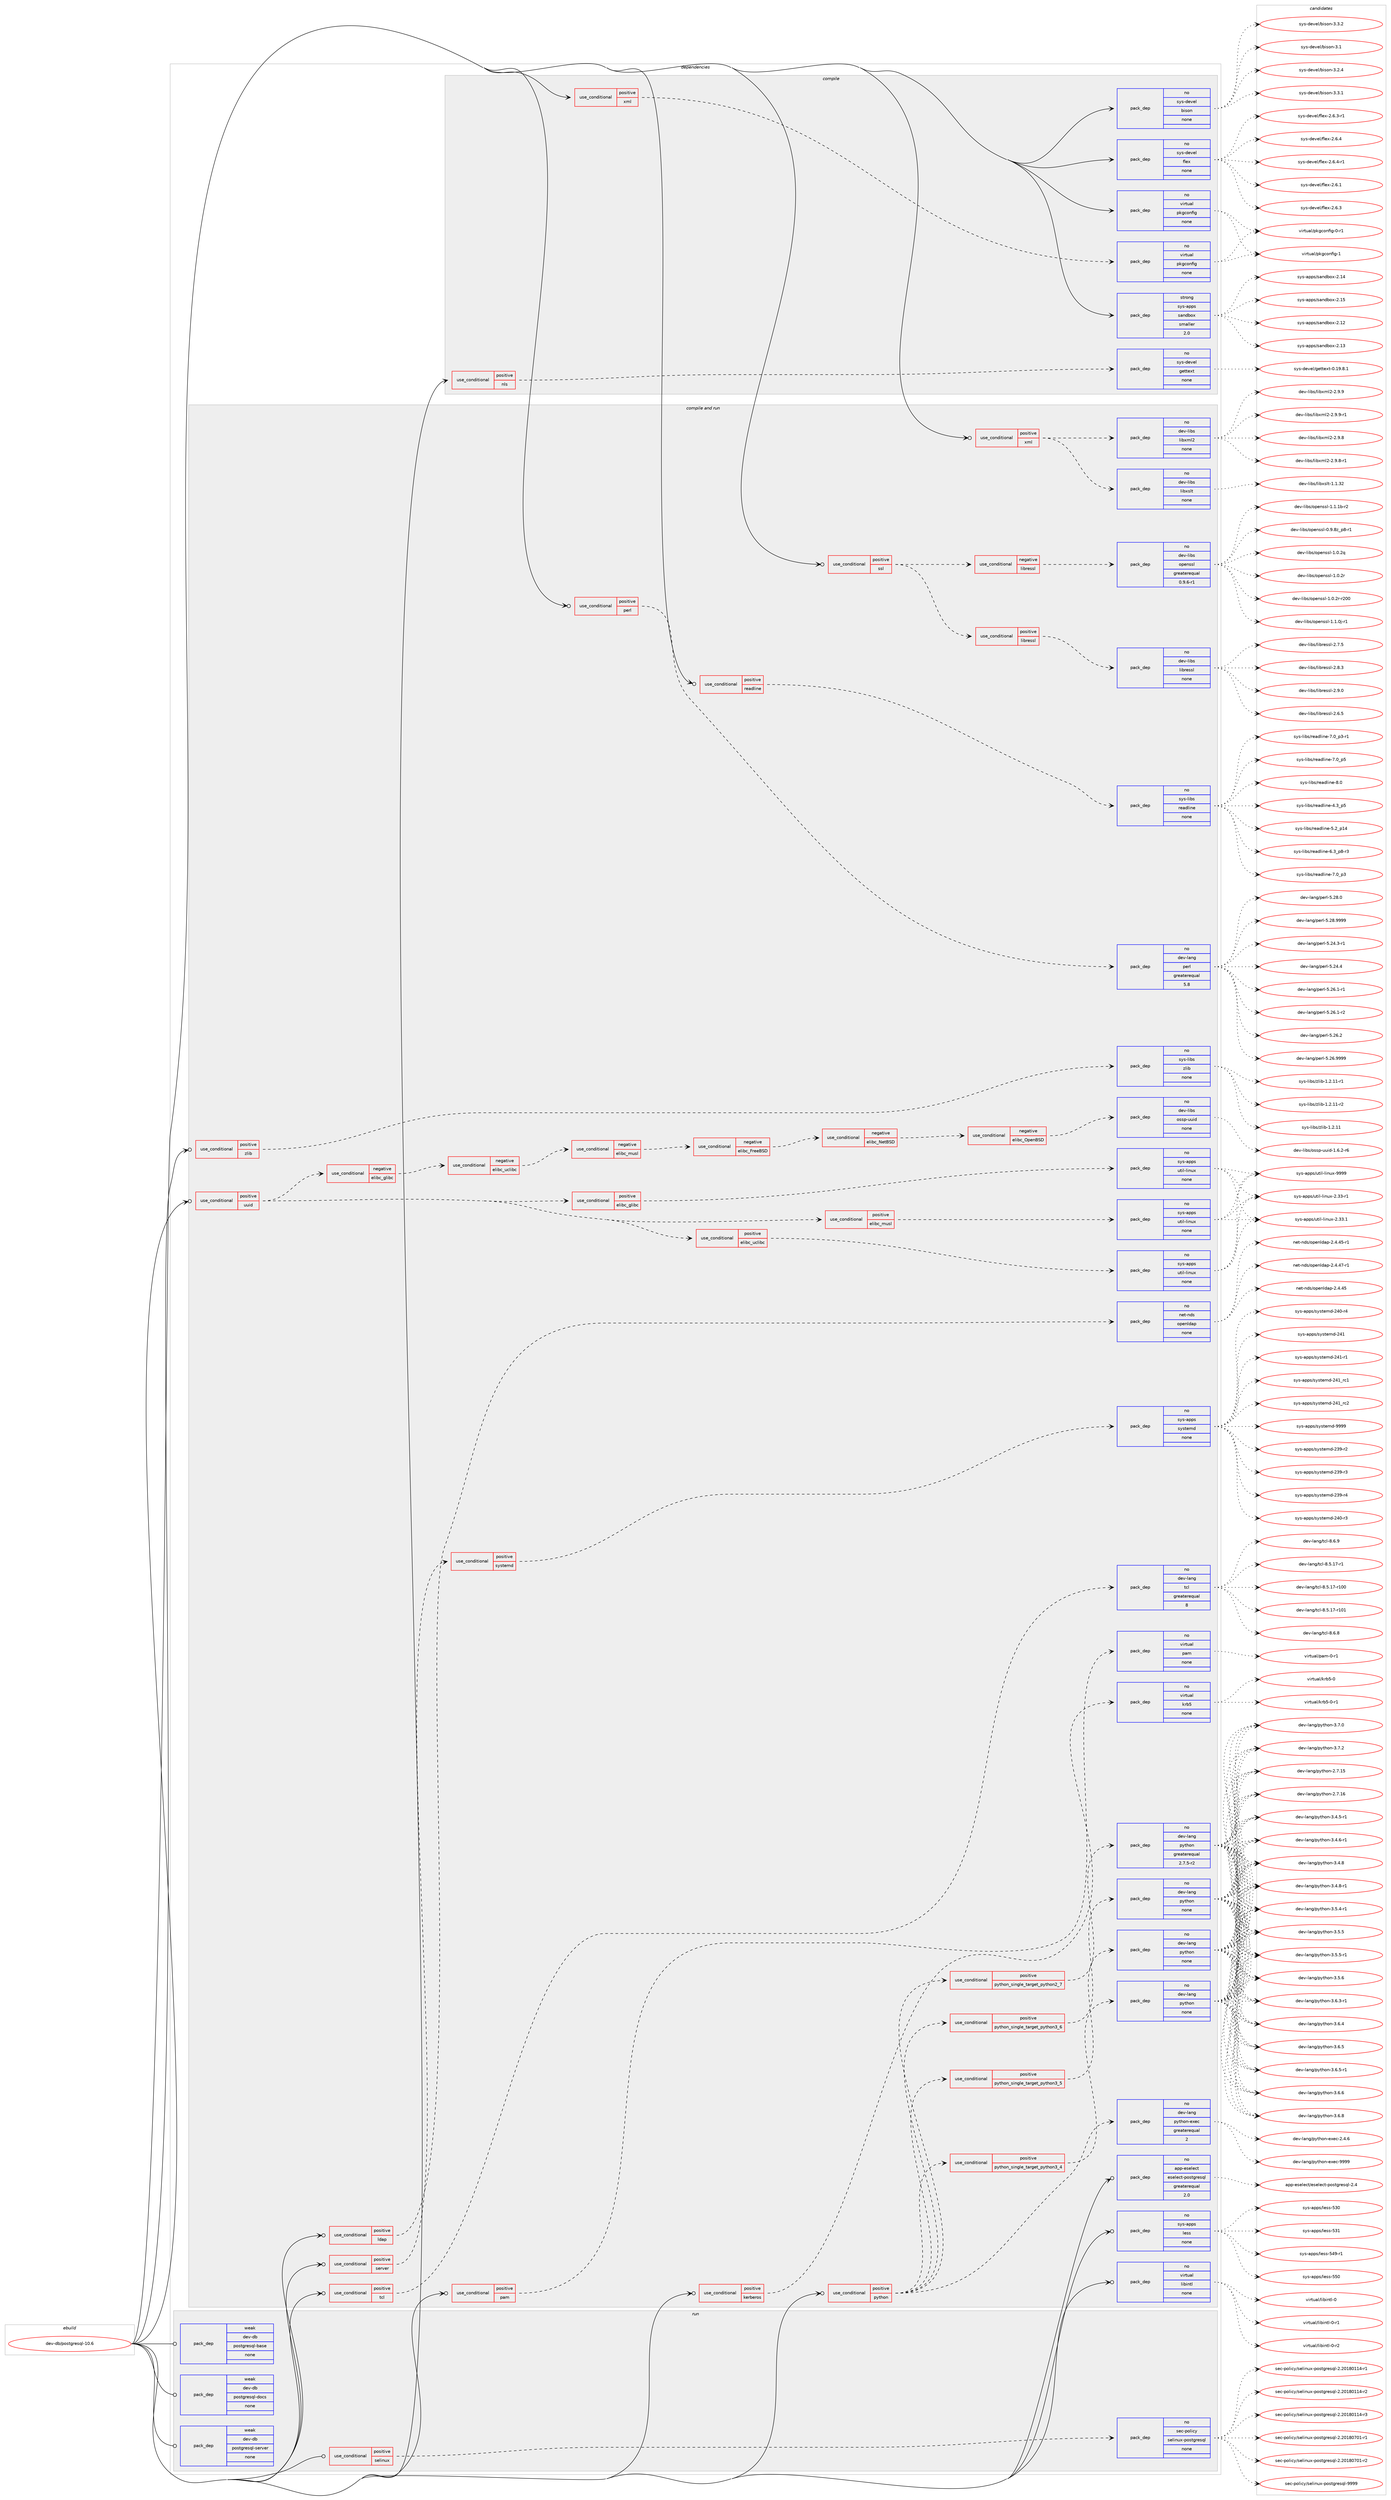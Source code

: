 digraph prolog {

# *************
# Graph options
# *************

newrank=true;
concentrate=true;
compound=true;
graph [rankdir=LR,fontname=Helvetica,fontsize=10,ranksep=1.5];#, ranksep=2.5, nodesep=0.2];
edge  [arrowhead=vee];
node  [fontname=Helvetica,fontsize=10];

# **********
# The ebuild
# **********

subgraph cluster_leftcol {
color=gray;
rank=same;
label=<<i>ebuild</i>>;
id [label="dev-db/postgresql-10.6", color=red, width=4, href="../dev-db/postgresql-10.6.svg"];
}

# ****************
# The dependencies
# ****************

subgraph cluster_midcol {
color=gray;
label=<<i>dependencies</i>>;
subgraph cluster_compile {
fillcolor="#eeeeee";
style=filled;
label=<<i>compile</i>>;
subgraph cond357650 {
dependency1321841 [label=<<TABLE BORDER="0" CELLBORDER="1" CELLSPACING="0" CELLPADDING="4"><TR><TD ROWSPAN="3" CELLPADDING="10">use_conditional</TD></TR><TR><TD>positive</TD></TR><TR><TD>nls</TD></TR></TABLE>>, shape=none, color=red];
subgraph pack943222 {
dependency1321842 [label=<<TABLE BORDER="0" CELLBORDER="1" CELLSPACING="0" CELLPADDING="4" WIDTH="220"><TR><TD ROWSPAN="6" CELLPADDING="30">pack_dep</TD></TR><TR><TD WIDTH="110">no</TD></TR><TR><TD>sys-devel</TD></TR><TR><TD>gettext</TD></TR><TR><TD>none</TD></TR><TR><TD></TD></TR></TABLE>>, shape=none, color=blue];
}
dependency1321841:e -> dependency1321842:w [weight=20,style="dashed",arrowhead="vee"];
}
id:e -> dependency1321841:w [weight=20,style="solid",arrowhead="vee"];
subgraph cond357651 {
dependency1321843 [label=<<TABLE BORDER="0" CELLBORDER="1" CELLSPACING="0" CELLPADDING="4"><TR><TD ROWSPAN="3" CELLPADDING="10">use_conditional</TD></TR><TR><TD>positive</TD></TR><TR><TD>xml</TD></TR></TABLE>>, shape=none, color=red];
subgraph pack943223 {
dependency1321844 [label=<<TABLE BORDER="0" CELLBORDER="1" CELLSPACING="0" CELLPADDING="4" WIDTH="220"><TR><TD ROWSPAN="6" CELLPADDING="30">pack_dep</TD></TR><TR><TD WIDTH="110">no</TD></TR><TR><TD>virtual</TD></TR><TR><TD>pkgconfig</TD></TR><TR><TD>none</TD></TR><TR><TD></TD></TR></TABLE>>, shape=none, color=blue];
}
dependency1321843:e -> dependency1321844:w [weight=20,style="dashed",arrowhead="vee"];
}
id:e -> dependency1321843:w [weight=20,style="solid",arrowhead="vee"];
subgraph pack943224 {
dependency1321845 [label=<<TABLE BORDER="0" CELLBORDER="1" CELLSPACING="0" CELLPADDING="4" WIDTH="220"><TR><TD ROWSPAN="6" CELLPADDING="30">pack_dep</TD></TR><TR><TD WIDTH="110">no</TD></TR><TR><TD>sys-devel</TD></TR><TR><TD>bison</TD></TR><TR><TD>none</TD></TR><TR><TD></TD></TR></TABLE>>, shape=none, color=blue];
}
id:e -> dependency1321845:w [weight=20,style="solid",arrowhead="vee"];
subgraph pack943225 {
dependency1321846 [label=<<TABLE BORDER="0" CELLBORDER="1" CELLSPACING="0" CELLPADDING="4" WIDTH="220"><TR><TD ROWSPAN="6" CELLPADDING="30">pack_dep</TD></TR><TR><TD WIDTH="110">no</TD></TR><TR><TD>sys-devel</TD></TR><TR><TD>flex</TD></TR><TR><TD>none</TD></TR><TR><TD></TD></TR></TABLE>>, shape=none, color=blue];
}
id:e -> dependency1321846:w [weight=20,style="solid",arrowhead="vee"];
subgraph pack943226 {
dependency1321847 [label=<<TABLE BORDER="0" CELLBORDER="1" CELLSPACING="0" CELLPADDING="4" WIDTH="220"><TR><TD ROWSPAN="6" CELLPADDING="30">pack_dep</TD></TR><TR><TD WIDTH="110">no</TD></TR><TR><TD>virtual</TD></TR><TR><TD>pkgconfig</TD></TR><TR><TD>none</TD></TR><TR><TD></TD></TR></TABLE>>, shape=none, color=blue];
}
id:e -> dependency1321847:w [weight=20,style="solid",arrowhead="vee"];
subgraph pack943227 {
dependency1321848 [label=<<TABLE BORDER="0" CELLBORDER="1" CELLSPACING="0" CELLPADDING="4" WIDTH="220"><TR><TD ROWSPAN="6" CELLPADDING="30">pack_dep</TD></TR><TR><TD WIDTH="110">strong</TD></TR><TR><TD>sys-apps</TD></TR><TR><TD>sandbox</TD></TR><TR><TD>smaller</TD></TR><TR><TD>2.0</TD></TR></TABLE>>, shape=none, color=blue];
}
id:e -> dependency1321848:w [weight=20,style="solid",arrowhead="vee"];
}
subgraph cluster_compileandrun {
fillcolor="#eeeeee";
style=filled;
label=<<i>compile and run</i>>;
subgraph cond357652 {
dependency1321849 [label=<<TABLE BORDER="0" CELLBORDER="1" CELLSPACING="0" CELLPADDING="4"><TR><TD ROWSPAN="3" CELLPADDING="10">use_conditional</TD></TR><TR><TD>positive</TD></TR><TR><TD>kerberos</TD></TR></TABLE>>, shape=none, color=red];
subgraph pack943228 {
dependency1321850 [label=<<TABLE BORDER="0" CELLBORDER="1" CELLSPACING="0" CELLPADDING="4" WIDTH="220"><TR><TD ROWSPAN="6" CELLPADDING="30">pack_dep</TD></TR><TR><TD WIDTH="110">no</TD></TR><TR><TD>virtual</TD></TR><TR><TD>krb5</TD></TR><TR><TD>none</TD></TR><TR><TD></TD></TR></TABLE>>, shape=none, color=blue];
}
dependency1321849:e -> dependency1321850:w [weight=20,style="dashed",arrowhead="vee"];
}
id:e -> dependency1321849:w [weight=20,style="solid",arrowhead="odotvee"];
subgraph cond357653 {
dependency1321851 [label=<<TABLE BORDER="0" CELLBORDER="1" CELLSPACING="0" CELLPADDING="4"><TR><TD ROWSPAN="3" CELLPADDING="10">use_conditional</TD></TR><TR><TD>positive</TD></TR><TR><TD>ldap</TD></TR></TABLE>>, shape=none, color=red];
subgraph pack943229 {
dependency1321852 [label=<<TABLE BORDER="0" CELLBORDER="1" CELLSPACING="0" CELLPADDING="4" WIDTH="220"><TR><TD ROWSPAN="6" CELLPADDING="30">pack_dep</TD></TR><TR><TD WIDTH="110">no</TD></TR><TR><TD>net-nds</TD></TR><TR><TD>openldap</TD></TR><TR><TD>none</TD></TR><TR><TD></TD></TR></TABLE>>, shape=none, color=blue];
}
dependency1321851:e -> dependency1321852:w [weight=20,style="dashed",arrowhead="vee"];
}
id:e -> dependency1321851:w [weight=20,style="solid",arrowhead="odotvee"];
subgraph cond357654 {
dependency1321853 [label=<<TABLE BORDER="0" CELLBORDER="1" CELLSPACING="0" CELLPADDING="4"><TR><TD ROWSPAN="3" CELLPADDING="10">use_conditional</TD></TR><TR><TD>positive</TD></TR><TR><TD>pam</TD></TR></TABLE>>, shape=none, color=red];
subgraph pack943230 {
dependency1321854 [label=<<TABLE BORDER="0" CELLBORDER="1" CELLSPACING="0" CELLPADDING="4" WIDTH="220"><TR><TD ROWSPAN="6" CELLPADDING="30">pack_dep</TD></TR><TR><TD WIDTH="110">no</TD></TR><TR><TD>virtual</TD></TR><TR><TD>pam</TD></TR><TR><TD>none</TD></TR><TR><TD></TD></TR></TABLE>>, shape=none, color=blue];
}
dependency1321853:e -> dependency1321854:w [weight=20,style="dashed",arrowhead="vee"];
}
id:e -> dependency1321853:w [weight=20,style="solid",arrowhead="odotvee"];
subgraph cond357655 {
dependency1321855 [label=<<TABLE BORDER="0" CELLBORDER="1" CELLSPACING="0" CELLPADDING="4"><TR><TD ROWSPAN="3" CELLPADDING="10">use_conditional</TD></TR><TR><TD>positive</TD></TR><TR><TD>perl</TD></TR></TABLE>>, shape=none, color=red];
subgraph pack943231 {
dependency1321856 [label=<<TABLE BORDER="0" CELLBORDER="1" CELLSPACING="0" CELLPADDING="4" WIDTH="220"><TR><TD ROWSPAN="6" CELLPADDING="30">pack_dep</TD></TR><TR><TD WIDTH="110">no</TD></TR><TR><TD>dev-lang</TD></TR><TR><TD>perl</TD></TR><TR><TD>greaterequal</TD></TR><TR><TD>5.8</TD></TR></TABLE>>, shape=none, color=blue];
}
dependency1321855:e -> dependency1321856:w [weight=20,style="dashed",arrowhead="vee"];
}
id:e -> dependency1321855:w [weight=20,style="solid",arrowhead="odotvee"];
subgraph cond357656 {
dependency1321857 [label=<<TABLE BORDER="0" CELLBORDER="1" CELLSPACING="0" CELLPADDING="4"><TR><TD ROWSPAN="3" CELLPADDING="10">use_conditional</TD></TR><TR><TD>positive</TD></TR><TR><TD>python</TD></TR></TABLE>>, shape=none, color=red];
subgraph cond357657 {
dependency1321858 [label=<<TABLE BORDER="0" CELLBORDER="1" CELLSPACING="0" CELLPADDING="4"><TR><TD ROWSPAN="3" CELLPADDING="10">use_conditional</TD></TR><TR><TD>positive</TD></TR><TR><TD>python_single_target_python2_7</TD></TR></TABLE>>, shape=none, color=red];
subgraph pack943232 {
dependency1321859 [label=<<TABLE BORDER="0" CELLBORDER="1" CELLSPACING="0" CELLPADDING="4" WIDTH="220"><TR><TD ROWSPAN="6" CELLPADDING="30">pack_dep</TD></TR><TR><TD WIDTH="110">no</TD></TR><TR><TD>dev-lang</TD></TR><TR><TD>python</TD></TR><TR><TD>greaterequal</TD></TR><TR><TD>2.7.5-r2</TD></TR></TABLE>>, shape=none, color=blue];
}
dependency1321858:e -> dependency1321859:w [weight=20,style="dashed",arrowhead="vee"];
}
dependency1321857:e -> dependency1321858:w [weight=20,style="dashed",arrowhead="vee"];
subgraph cond357658 {
dependency1321860 [label=<<TABLE BORDER="0" CELLBORDER="1" CELLSPACING="0" CELLPADDING="4"><TR><TD ROWSPAN="3" CELLPADDING="10">use_conditional</TD></TR><TR><TD>positive</TD></TR><TR><TD>python_single_target_python3_4</TD></TR></TABLE>>, shape=none, color=red];
subgraph pack943233 {
dependency1321861 [label=<<TABLE BORDER="0" CELLBORDER="1" CELLSPACING="0" CELLPADDING="4" WIDTH="220"><TR><TD ROWSPAN="6" CELLPADDING="30">pack_dep</TD></TR><TR><TD WIDTH="110">no</TD></TR><TR><TD>dev-lang</TD></TR><TR><TD>python</TD></TR><TR><TD>none</TD></TR><TR><TD></TD></TR></TABLE>>, shape=none, color=blue];
}
dependency1321860:e -> dependency1321861:w [weight=20,style="dashed",arrowhead="vee"];
}
dependency1321857:e -> dependency1321860:w [weight=20,style="dashed",arrowhead="vee"];
subgraph cond357659 {
dependency1321862 [label=<<TABLE BORDER="0" CELLBORDER="1" CELLSPACING="0" CELLPADDING="4"><TR><TD ROWSPAN="3" CELLPADDING="10">use_conditional</TD></TR><TR><TD>positive</TD></TR><TR><TD>python_single_target_python3_5</TD></TR></TABLE>>, shape=none, color=red];
subgraph pack943234 {
dependency1321863 [label=<<TABLE BORDER="0" CELLBORDER="1" CELLSPACING="0" CELLPADDING="4" WIDTH="220"><TR><TD ROWSPAN="6" CELLPADDING="30">pack_dep</TD></TR><TR><TD WIDTH="110">no</TD></TR><TR><TD>dev-lang</TD></TR><TR><TD>python</TD></TR><TR><TD>none</TD></TR><TR><TD></TD></TR></TABLE>>, shape=none, color=blue];
}
dependency1321862:e -> dependency1321863:w [weight=20,style="dashed",arrowhead="vee"];
}
dependency1321857:e -> dependency1321862:w [weight=20,style="dashed",arrowhead="vee"];
subgraph cond357660 {
dependency1321864 [label=<<TABLE BORDER="0" CELLBORDER="1" CELLSPACING="0" CELLPADDING="4"><TR><TD ROWSPAN="3" CELLPADDING="10">use_conditional</TD></TR><TR><TD>positive</TD></TR><TR><TD>python_single_target_python3_6</TD></TR></TABLE>>, shape=none, color=red];
subgraph pack943235 {
dependency1321865 [label=<<TABLE BORDER="0" CELLBORDER="1" CELLSPACING="0" CELLPADDING="4" WIDTH="220"><TR><TD ROWSPAN="6" CELLPADDING="30">pack_dep</TD></TR><TR><TD WIDTH="110">no</TD></TR><TR><TD>dev-lang</TD></TR><TR><TD>python</TD></TR><TR><TD>none</TD></TR><TR><TD></TD></TR></TABLE>>, shape=none, color=blue];
}
dependency1321864:e -> dependency1321865:w [weight=20,style="dashed",arrowhead="vee"];
}
dependency1321857:e -> dependency1321864:w [weight=20,style="dashed",arrowhead="vee"];
subgraph pack943236 {
dependency1321866 [label=<<TABLE BORDER="0" CELLBORDER="1" CELLSPACING="0" CELLPADDING="4" WIDTH="220"><TR><TD ROWSPAN="6" CELLPADDING="30">pack_dep</TD></TR><TR><TD WIDTH="110">no</TD></TR><TR><TD>dev-lang</TD></TR><TR><TD>python-exec</TD></TR><TR><TD>greaterequal</TD></TR><TR><TD>2</TD></TR></TABLE>>, shape=none, color=blue];
}
dependency1321857:e -> dependency1321866:w [weight=20,style="dashed",arrowhead="vee"];
}
id:e -> dependency1321857:w [weight=20,style="solid",arrowhead="odotvee"];
subgraph cond357661 {
dependency1321867 [label=<<TABLE BORDER="0" CELLBORDER="1" CELLSPACING="0" CELLPADDING="4"><TR><TD ROWSPAN="3" CELLPADDING="10">use_conditional</TD></TR><TR><TD>positive</TD></TR><TR><TD>readline</TD></TR></TABLE>>, shape=none, color=red];
subgraph pack943237 {
dependency1321868 [label=<<TABLE BORDER="0" CELLBORDER="1" CELLSPACING="0" CELLPADDING="4" WIDTH="220"><TR><TD ROWSPAN="6" CELLPADDING="30">pack_dep</TD></TR><TR><TD WIDTH="110">no</TD></TR><TR><TD>sys-libs</TD></TR><TR><TD>readline</TD></TR><TR><TD>none</TD></TR><TR><TD></TD></TR></TABLE>>, shape=none, color=blue];
}
dependency1321867:e -> dependency1321868:w [weight=20,style="dashed",arrowhead="vee"];
}
id:e -> dependency1321867:w [weight=20,style="solid",arrowhead="odotvee"];
subgraph cond357662 {
dependency1321869 [label=<<TABLE BORDER="0" CELLBORDER="1" CELLSPACING="0" CELLPADDING="4"><TR><TD ROWSPAN="3" CELLPADDING="10">use_conditional</TD></TR><TR><TD>positive</TD></TR><TR><TD>server</TD></TR></TABLE>>, shape=none, color=red];
subgraph cond357663 {
dependency1321870 [label=<<TABLE BORDER="0" CELLBORDER="1" CELLSPACING="0" CELLPADDING="4"><TR><TD ROWSPAN="3" CELLPADDING="10">use_conditional</TD></TR><TR><TD>positive</TD></TR><TR><TD>systemd</TD></TR></TABLE>>, shape=none, color=red];
subgraph pack943238 {
dependency1321871 [label=<<TABLE BORDER="0" CELLBORDER="1" CELLSPACING="0" CELLPADDING="4" WIDTH="220"><TR><TD ROWSPAN="6" CELLPADDING="30">pack_dep</TD></TR><TR><TD WIDTH="110">no</TD></TR><TR><TD>sys-apps</TD></TR><TR><TD>systemd</TD></TR><TR><TD>none</TD></TR><TR><TD></TD></TR></TABLE>>, shape=none, color=blue];
}
dependency1321870:e -> dependency1321871:w [weight=20,style="dashed",arrowhead="vee"];
}
dependency1321869:e -> dependency1321870:w [weight=20,style="dashed",arrowhead="vee"];
}
id:e -> dependency1321869:w [weight=20,style="solid",arrowhead="odotvee"];
subgraph cond357664 {
dependency1321872 [label=<<TABLE BORDER="0" CELLBORDER="1" CELLSPACING="0" CELLPADDING="4"><TR><TD ROWSPAN="3" CELLPADDING="10">use_conditional</TD></TR><TR><TD>positive</TD></TR><TR><TD>ssl</TD></TR></TABLE>>, shape=none, color=red];
subgraph cond357665 {
dependency1321873 [label=<<TABLE BORDER="0" CELLBORDER="1" CELLSPACING="0" CELLPADDING="4"><TR><TD ROWSPAN="3" CELLPADDING="10">use_conditional</TD></TR><TR><TD>negative</TD></TR><TR><TD>libressl</TD></TR></TABLE>>, shape=none, color=red];
subgraph pack943239 {
dependency1321874 [label=<<TABLE BORDER="0" CELLBORDER="1" CELLSPACING="0" CELLPADDING="4" WIDTH="220"><TR><TD ROWSPAN="6" CELLPADDING="30">pack_dep</TD></TR><TR><TD WIDTH="110">no</TD></TR><TR><TD>dev-libs</TD></TR><TR><TD>openssl</TD></TR><TR><TD>greaterequal</TD></TR><TR><TD>0.9.6-r1</TD></TR></TABLE>>, shape=none, color=blue];
}
dependency1321873:e -> dependency1321874:w [weight=20,style="dashed",arrowhead="vee"];
}
dependency1321872:e -> dependency1321873:w [weight=20,style="dashed",arrowhead="vee"];
subgraph cond357666 {
dependency1321875 [label=<<TABLE BORDER="0" CELLBORDER="1" CELLSPACING="0" CELLPADDING="4"><TR><TD ROWSPAN="3" CELLPADDING="10">use_conditional</TD></TR><TR><TD>positive</TD></TR><TR><TD>libressl</TD></TR></TABLE>>, shape=none, color=red];
subgraph pack943240 {
dependency1321876 [label=<<TABLE BORDER="0" CELLBORDER="1" CELLSPACING="0" CELLPADDING="4" WIDTH="220"><TR><TD ROWSPAN="6" CELLPADDING="30">pack_dep</TD></TR><TR><TD WIDTH="110">no</TD></TR><TR><TD>dev-libs</TD></TR><TR><TD>libressl</TD></TR><TR><TD>none</TD></TR><TR><TD></TD></TR></TABLE>>, shape=none, color=blue];
}
dependency1321875:e -> dependency1321876:w [weight=20,style="dashed",arrowhead="vee"];
}
dependency1321872:e -> dependency1321875:w [weight=20,style="dashed",arrowhead="vee"];
}
id:e -> dependency1321872:w [weight=20,style="solid",arrowhead="odotvee"];
subgraph cond357667 {
dependency1321877 [label=<<TABLE BORDER="0" CELLBORDER="1" CELLSPACING="0" CELLPADDING="4"><TR><TD ROWSPAN="3" CELLPADDING="10">use_conditional</TD></TR><TR><TD>positive</TD></TR><TR><TD>tcl</TD></TR></TABLE>>, shape=none, color=red];
subgraph pack943241 {
dependency1321878 [label=<<TABLE BORDER="0" CELLBORDER="1" CELLSPACING="0" CELLPADDING="4" WIDTH="220"><TR><TD ROWSPAN="6" CELLPADDING="30">pack_dep</TD></TR><TR><TD WIDTH="110">no</TD></TR><TR><TD>dev-lang</TD></TR><TR><TD>tcl</TD></TR><TR><TD>greaterequal</TD></TR><TR><TD>8</TD></TR></TABLE>>, shape=none, color=blue];
}
dependency1321877:e -> dependency1321878:w [weight=20,style="dashed",arrowhead="vee"];
}
id:e -> dependency1321877:w [weight=20,style="solid",arrowhead="odotvee"];
subgraph cond357668 {
dependency1321879 [label=<<TABLE BORDER="0" CELLBORDER="1" CELLSPACING="0" CELLPADDING="4"><TR><TD ROWSPAN="3" CELLPADDING="10">use_conditional</TD></TR><TR><TD>positive</TD></TR><TR><TD>uuid</TD></TR></TABLE>>, shape=none, color=red];
subgraph cond357669 {
dependency1321880 [label=<<TABLE BORDER="0" CELLBORDER="1" CELLSPACING="0" CELLPADDING="4"><TR><TD ROWSPAN="3" CELLPADDING="10">use_conditional</TD></TR><TR><TD>positive</TD></TR><TR><TD>elibc_glibc</TD></TR></TABLE>>, shape=none, color=red];
subgraph pack943242 {
dependency1321881 [label=<<TABLE BORDER="0" CELLBORDER="1" CELLSPACING="0" CELLPADDING="4" WIDTH="220"><TR><TD ROWSPAN="6" CELLPADDING="30">pack_dep</TD></TR><TR><TD WIDTH="110">no</TD></TR><TR><TD>sys-apps</TD></TR><TR><TD>util-linux</TD></TR><TR><TD>none</TD></TR><TR><TD></TD></TR></TABLE>>, shape=none, color=blue];
}
dependency1321880:e -> dependency1321881:w [weight=20,style="dashed",arrowhead="vee"];
}
dependency1321879:e -> dependency1321880:w [weight=20,style="dashed",arrowhead="vee"];
subgraph cond357670 {
dependency1321882 [label=<<TABLE BORDER="0" CELLBORDER="1" CELLSPACING="0" CELLPADDING="4"><TR><TD ROWSPAN="3" CELLPADDING="10">use_conditional</TD></TR><TR><TD>positive</TD></TR><TR><TD>elibc_uclibc</TD></TR></TABLE>>, shape=none, color=red];
subgraph pack943243 {
dependency1321883 [label=<<TABLE BORDER="0" CELLBORDER="1" CELLSPACING="0" CELLPADDING="4" WIDTH="220"><TR><TD ROWSPAN="6" CELLPADDING="30">pack_dep</TD></TR><TR><TD WIDTH="110">no</TD></TR><TR><TD>sys-apps</TD></TR><TR><TD>util-linux</TD></TR><TR><TD>none</TD></TR><TR><TD></TD></TR></TABLE>>, shape=none, color=blue];
}
dependency1321882:e -> dependency1321883:w [weight=20,style="dashed",arrowhead="vee"];
}
dependency1321879:e -> dependency1321882:w [weight=20,style="dashed",arrowhead="vee"];
subgraph cond357671 {
dependency1321884 [label=<<TABLE BORDER="0" CELLBORDER="1" CELLSPACING="0" CELLPADDING="4"><TR><TD ROWSPAN="3" CELLPADDING="10">use_conditional</TD></TR><TR><TD>positive</TD></TR><TR><TD>elibc_musl</TD></TR></TABLE>>, shape=none, color=red];
subgraph pack943244 {
dependency1321885 [label=<<TABLE BORDER="0" CELLBORDER="1" CELLSPACING="0" CELLPADDING="4" WIDTH="220"><TR><TD ROWSPAN="6" CELLPADDING="30">pack_dep</TD></TR><TR><TD WIDTH="110">no</TD></TR><TR><TD>sys-apps</TD></TR><TR><TD>util-linux</TD></TR><TR><TD>none</TD></TR><TR><TD></TD></TR></TABLE>>, shape=none, color=blue];
}
dependency1321884:e -> dependency1321885:w [weight=20,style="dashed",arrowhead="vee"];
}
dependency1321879:e -> dependency1321884:w [weight=20,style="dashed",arrowhead="vee"];
subgraph cond357672 {
dependency1321886 [label=<<TABLE BORDER="0" CELLBORDER="1" CELLSPACING="0" CELLPADDING="4"><TR><TD ROWSPAN="3" CELLPADDING="10">use_conditional</TD></TR><TR><TD>negative</TD></TR><TR><TD>elibc_glibc</TD></TR></TABLE>>, shape=none, color=red];
subgraph cond357673 {
dependency1321887 [label=<<TABLE BORDER="0" CELLBORDER="1" CELLSPACING="0" CELLPADDING="4"><TR><TD ROWSPAN="3" CELLPADDING="10">use_conditional</TD></TR><TR><TD>negative</TD></TR><TR><TD>elibc_uclibc</TD></TR></TABLE>>, shape=none, color=red];
subgraph cond357674 {
dependency1321888 [label=<<TABLE BORDER="0" CELLBORDER="1" CELLSPACING="0" CELLPADDING="4"><TR><TD ROWSPAN="3" CELLPADDING="10">use_conditional</TD></TR><TR><TD>negative</TD></TR><TR><TD>elibc_musl</TD></TR></TABLE>>, shape=none, color=red];
subgraph cond357675 {
dependency1321889 [label=<<TABLE BORDER="0" CELLBORDER="1" CELLSPACING="0" CELLPADDING="4"><TR><TD ROWSPAN="3" CELLPADDING="10">use_conditional</TD></TR><TR><TD>negative</TD></TR><TR><TD>elibc_FreeBSD</TD></TR></TABLE>>, shape=none, color=red];
subgraph cond357676 {
dependency1321890 [label=<<TABLE BORDER="0" CELLBORDER="1" CELLSPACING="0" CELLPADDING="4"><TR><TD ROWSPAN="3" CELLPADDING="10">use_conditional</TD></TR><TR><TD>negative</TD></TR><TR><TD>elibc_NetBSD</TD></TR></TABLE>>, shape=none, color=red];
subgraph cond357677 {
dependency1321891 [label=<<TABLE BORDER="0" CELLBORDER="1" CELLSPACING="0" CELLPADDING="4"><TR><TD ROWSPAN="3" CELLPADDING="10">use_conditional</TD></TR><TR><TD>negative</TD></TR><TR><TD>elibc_OpenBSD</TD></TR></TABLE>>, shape=none, color=red];
subgraph pack943245 {
dependency1321892 [label=<<TABLE BORDER="0" CELLBORDER="1" CELLSPACING="0" CELLPADDING="4" WIDTH="220"><TR><TD ROWSPAN="6" CELLPADDING="30">pack_dep</TD></TR><TR><TD WIDTH="110">no</TD></TR><TR><TD>dev-libs</TD></TR><TR><TD>ossp-uuid</TD></TR><TR><TD>none</TD></TR><TR><TD></TD></TR></TABLE>>, shape=none, color=blue];
}
dependency1321891:e -> dependency1321892:w [weight=20,style="dashed",arrowhead="vee"];
}
dependency1321890:e -> dependency1321891:w [weight=20,style="dashed",arrowhead="vee"];
}
dependency1321889:e -> dependency1321890:w [weight=20,style="dashed",arrowhead="vee"];
}
dependency1321888:e -> dependency1321889:w [weight=20,style="dashed",arrowhead="vee"];
}
dependency1321887:e -> dependency1321888:w [weight=20,style="dashed",arrowhead="vee"];
}
dependency1321886:e -> dependency1321887:w [weight=20,style="dashed",arrowhead="vee"];
}
dependency1321879:e -> dependency1321886:w [weight=20,style="dashed",arrowhead="vee"];
}
id:e -> dependency1321879:w [weight=20,style="solid",arrowhead="odotvee"];
subgraph cond357678 {
dependency1321893 [label=<<TABLE BORDER="0" CELLBORDER="1" CELLSPACING="0" CELLPADDING="4"><TR><TD ROWSPAN="3" CELLPADDING="10">use_conditional</TD></TR><TR><TD>positive</TD></TR><TR><TD>xml</TD></TR></TABLE>>, shape=none, color=red];
subgraph pack943246 {
dependency1321894 [label=<<TABLE BORDER="0" CELLBORDER="1" CELLSPACING="0" CELLPADDING="4" WIDTH="220"><TR><TD ROWSPAN="6" CELLPADDING="30">pack_dep</TD></TR><TR><TD WIDTH="110">no</TD></TR><TR><TD>dev-libs</TD></TR><TR><TD>libxml2</TD></TR><TR><TD>none</TD></TR><TR><TD></TD></TR></TABLE>>, shape=none, color=blue];
}
dependency1321893:e -> dependency1321894:w [weight=20,style="dashed",arrowhead="vee"];
subgraph pack943247 {
dependency1321895 [label=<<TABLE BORDER="0" CELLBORDER="1" CELLSPACING="0" CELLPADDING="4" WIDTH="220"><TR><TD ROWSPAN="6" CELLPADDING="30">pack_dep</TD></TR><TR><TD WIDTH="110">no</TD></TR><TR><TD>dev-libs</TD></TR><TR><TD>libxslt</TD></TR><TR><TD>none</TD></TR><TR><TD></TD></TR></TABLE>>, shape=none, color=blue];
}
dependency1321893:e -> dependency1321895:w [weight=20,style="dashed",arrowhead="vee"];
}
id:e -> dependency1321893:w [weight=20,style="solid",arrowhead="odotvee"];
subgraph cond357679 {
dependency1321896 [label=<<TABLE BORDER="0" CELLBORDER="1" CELLSPACING="0" CELLPADDING="4"><TR><TD ROWSPAN="3" CELLPADDING="10">use_conditional</TD></TR><TR><TD>positive</TD></TR><TR><TD>zlib</TD></TR></TABLE>>, shape=none, color=red];
subgraph pack943248 {
dependency1321897 [label=<<TABLE BORDER="0" CELLBORDER="1" CELLSPACING="0" CELLPADDING="4" WIDTH="220"><TR><TD ROWSPAN="6" CELLPADDING="30">pack_dep</TD></TR><TR><TD WIDTH="110">no</TD></TR><TR><TD>sys-libs</TD></TR><TR><TD>zlib</TD></TR><TR><TD>none</TD></TR><TR><TD></TD></TR></TABLE>>, shape=none, color=blue];
}
dependency1321896:e -> dependency1321897:w [weight=20,style="dashed",arrowhead="vee"];
}
id:e -> dependency1321896:w [weight=20,style="solid",arrowhead="odotvee"];
subgraph pack943249 {
dependency1321898 [label=<<TABLE BORDER="0" CELLBORDER="1" CELLSPACING="0" CELLPADDING="4" WIDTH="220"><TR><TD ROWSPAN="6" CELLPADDING="30">pack_dep</TD></TR><TR><TD WIDTH="110">no</TD></TR><TR><TD>app-eselect</TD></TR><TR><TD>eselect-postgresql</TD></TR><TR><TD>greaterequal</TD></TR><TR><TD>2.0</TD></TR></TABLE>>, shape=none, color=blue];
}
id:e -> dependency1321898:w [weight=20,style="solid",arrowhead="odotvee"];
subgraph pack943250 {
dependency1321899 [label=<<TABLE BORDER="0" CELLBORDER="1" CELLSPACING="0" CELLPADDING="4" WIDTH="220"><TR><TD ROWSPAN="6" CELLPADDING="30">pack_dep</TD></TR><TR><TD WIDTH="110">no</TD></TR><TR><TD>sys-apps</TD></TR><TR><TD>less</TD></TR><TR><TD>none</TD></TR><TR><TD></TD></TR></TABLE>>, shape=none, color=blue];
}
id:e -> dependency1321899:w [weight=20,style="solid",arrowhead="odotvee"];
subgraph pack943251 {
dependency1321900 [label=<<TABLE BORDER="0" CELLBORDER="1" CELLSPACING="0" CELLPADDING="4" WIDTH="220"><TR><TD ROWSPAN="6" CELLPADDING="30">pack_dep</TD></TR><TR><TD WIDTH="110">no</TD></TR><TR><TD>virtual</TD></TR><TR><TD>libintl</TD></TR><TR><TD>none</TD></TR><TR><TD></TD></TR></TABLE>>, shape=none, color=blue];
}
id:e -> dependency1321900:w [weight=20,style="solid",arrowhead="odotvee"];
}
subgraph cluster_run {
fillcolor="#eeeeee";
style=filled;
label=<<i>run</i>>;
subgraph cond357680 {
dependency1321901 [label=<<TABLE BORDER="0" CELLBORDER="1" CELLSPACING="0" CELLPADDING="4"><TR><TD ROWSPAN="3" CELLPADDING="10">use_conditional</TD></TR><TR><TD>positive</TD></TR><TR><TD>selinux</TD></TR></TABLE>>, shape=none, color=red];
subgraph pack943252 {
dependency1321902 [label=<<TABLE BORDER="0" CELLBORDER="1" CELLSPACING="0" CELLPADDING="4" WIDTH="220"><TR><TD ROWSPAN="6" CELLPADDING="30">pack_dep</TD></TR><TR><TD WIDTH="110">no</TD></TR><TR><TD>sec-policy</TD></TR><TR><TD>selinux-postgresql</TD></TR><TR><TD>none</TD></TR><TR><TD></TD></TR></TABLE>>, shape=none, color=blue];
}
dependency1321901:e -> dependency1321902:w [weight=20,style="dashed",arrowhead="vee"];
}
id:e -> dependency1321901:w [weight=20,style="solid",arrowhead="odot"];
subgraph pack943253 {
dependency1321903 [label=<<TABLE BORDER="0" CELLBORDER="1" CELLSPACING="0" CELLPADDING="4" WIDTH="220"><TR><TD ROWSPAN="6" CELLPADDING="30">pack_dep</TD></TR><TR><TD WIDTH="110">weak</TD></TR><TR><TD>dev-db</TD></TR><TR><TD>postgresql-base</TD></TR><TR><TD>none</TD></TR><TR><TD></TD></TR></TABLE>>, shape=none, color=blue];
}
id:e -> dependency1321903:w [weight=20,style="solid",arrowhead="odot"];
subgraph pack943254 {
dependency1321904 [label=<<TABLE BORDER="0" CELLBORDER="1" CELLSPACING="0" CELLPADDING="4" WIDTH="220"><TR><TD ROWSPAN="6" CELLPADDING="30">pack_dep</TD></TR><TR><TD WIDTH="110">weak</TD></TR><TR><TD>dev-db</TD></TR><TR><TD>postgresql-docs</TD></TR><TR><TD>none</TD></TR><TR><TD></TD></TR></TABLE>>, shape=none, color=blue];
}
id:e -> dependency1321904:w [weight=20,style="solid",arrowhead="odot"];
subgraph pack943255 {
dependency1321905 [label=<<TABLE BORDER="0" CELLBORDER="1" CELLSPACING="0" CELLPADDING="4" WIDTH="220"><TR><TD ROWSPAN="6" CELLPADDING="30">pack_dep</TD></TR><TR><TD WIDTH="110">weak</TD></TR><TR><TD>dev-db</TD></TR><TR><TD>postgresql-server</TD></TR><TR><TD>none</TD></TR><TR><TD></TD></TR></TABLE>>, shape=none, color=blue];
}
id:e -> dependency1321905:w [weight=20,style="solid",arrowhead="odot"];
}
}

# **************
# The candidates
# **************

subgraph cluster_choices {
rank=same;
color=gray;
label=<<i>candidates</i>>;

subgraph choice943222 {
color=black;
nodesep=1;
choice1151211154510010111810110847103101116116101120116454846495746564649 [label="sys-devel/gettext-0.19.8.1", color=red, width=4,href="../sys-devel/gettext-0.19.8.1.svg"];
dependency1321842:e -> choice1151211154510010111810110847103101116116101120116454846495746564649:w [style=dotted,weight="100"];
}
subgraph choice943223 {
color=black;
nodesep=1;
choice11810511411611797108471121071039911111010210510345484511449 [label="virtual/pkgconfig-0-r1", color=red, width=4,href="../virtual/pkgconfig-0-r1.svg"];
choice1181051141161179710847112107103991111101021051034549 [label="virtual/pkgconfig-1", color=red, width=4,href="../virtual/pkgconfig-1.svg"];
dependency1321844:e -> choice11810511411611797108471121071039911111010210510345484511449:w [style=dotted,weight="100"];
dependency1321844:e -> choice1181051141161179710847112107103991111101021051034549:w [style=dotted,weight="100"];
}
subgraph choice943224 {
color=black;
nodesep=1;
choice11512111545100101118101108479810511511111045514649 [label="sys-devel/bison-3.1", color=red, width=4,href="../sys-devel/bison-3.1.svg"];
choice115121115451001011181011084798105115111110455146504652 [label="sys-devel/bison-3.2.4", color=red, width=4,href="../sys-devel/bison-3.2.4.svg"];
choice115121115451001011181011084798105115111110455146514649 [label="sys-devel/bison-3.3.1", color=red, width=4,href="../sys-devel/bison-3.3.1.svg"];
choice115121115451001011181011084798105115111110455146514650 [label="sys-devel/bison-3.3.2", color=red, width=4,href="../sys-devel/bison-3.3.2.svg"];
dependency1321845:e -> choice11512111545100101118101108479810511511111045514649:w [style=dotted,weight="100"];
dependency1321845:e -> choice115121115451001011181011084798105115111110455146504652:w [style=dotted,weight="100"];
dependency1321845:e -> choice115121115451001011181011084798105115111110455146514649:w [style=dotted,weight="100"];
dependency1321845:e -> choice115121115451001011181011084798105115111110455146514650:w [style=dotted,weight="100"];
}
subgraph choice943225 {
color=black;
nodesep=1;
choice1151211154510010111810110847102108101120455046544649 [label="sys-devel/flex-2.6.1", color=red, width=4,href="../sys-devel/flex-2.6.1.svg"];
choice1151211154510010111810110847102108101120455046544651 [label="sys-devel/flex-2.6.3", color=red, width=4,href="../sys-devel/flex-2.6.3.svg"];
choice11512111545100101118101108471021081011204550465446514511449 [label="sys-devel/flex-2.6.3-r1", color=red, width=4,href="../sys-devel/flex-2.6.3-r1.svg"];
choice1151211154510010111810110847102108101120455046544652 [label="sys-devel/flex-2.6.4", color=red, width=4,href="../sys-devel/flex-2.6.4.svg"];
choice11512111545100101118101108471021081011204550465446524511449 [label="sys-devel/flex-2.6.4-r1", color=red, width=4,href="../sys-devel/flex-2.6.4-r1.svg"];
dependency1321846:e -> choice1151211154510010111810110847102108101120455046544649:w [style=dotted,weight="100"];
dependency1321846:e -> choice1151211154510010111810110847102108101120455046544651:w [style=dotted,weight="100"];
dependency1321846:e -> choice11512111545100101118101108471021081011204550465446514511449:w [style=dotted,weight="100"];
dependency1321846:e -> choice1151211154510010111810110847102108101120455046544652:w [style=dotted,weight="100"];
dependency1321846:e -> choice11512111545100101118101108471021081011204550465446524511449:w [style=dotted,weight="100"];
}
subgraph choice943226 {
color=black;
nodesep=1;
choice11810511411611797108471121071039911111010210510345484511449 [label="virtual/pkgconfig-0-r1", color=red, width=4,href="../virtual/pkgconfig-0-r1.svg"];
choice1181051141161179710847112107103991111101021051034549 [label="virtual/pkgconfig-1", color=red, width=4,href="../virtual/pkgconfig-1.svg"];
dependency1321847:e -> choice11810511411611797108471121071039911111010210510345484511449:w [style=dotted,weight="100"];
dependency1321847:e -> choice1181051141161179710847112107103991111101021051034549:w [style=dotted,weight="100"];
}
subgraph choice943227 {
color=black;
nodesep=1;
choice11512111545971121121154711597110100981111204550464950 [label="sys-apps/sandbox-2.12", color=red, width=4,href="../sys-apps/sandbox-2.12.svg"];
choice11512111545971121121154711597110100981111204550464951 [label="sys-apps/sandbox-2.13", color=red, width=4,href="../sys-apps/sandbox-2.13.svg"];
choice11512111545971121121154711597110100981111204550464952 [label="sys-apps/sandbox-2.14", color=red, width=4,href="../sys-apps/sandbox-2.14.svg"];
choice11512111545971121121154711597110100981111204550464953 [label="sys-apps/sandbox-2.15", color=red, width=4,href="../sys-apps/sandbox-2.15.svg"];
dependency1321848:e -> choice11512111545971121121154711597110100981111204550464950:w [style=dotted,weight="100"];
dependency1321848:e -> choice11512111545971121121154711597110100981111204550464951:w [style=dotted,weight="100"];
dependency1321848:e -> choice11512111545971121121154711597110100981111204550464952:w [style=dotted,weight="100"];
dependency1321848:e -> choice11512111545971121121154711597110100981111204550464953:w [style=dotted,weight="100"];
}
subgraph choice943228 {
color=black;
nodesep=1;
choice118105114116117971084710711498534548 [label="virtual/krb5-0", color=red, width=4,href="../virtual/krb5-0.svg"];
choice1181051141161179710847107114985345484511449 [label="virtual/krb5-0-r1", color=red, width=4,href="../virtual/krb5-0-r1.svg"];
dependency1321850:e -> choice118105114116117971084710711498534548:w [style=dotted,weight="100"];
dependency1321850:e -> choice1181051141161179710847107114985345484511449:w [style=dotted,weight="100"];
}
subgraph choice943229 {
color=black;
nodesep=1;
choice11010111645110100115471111121011101081009711245504652465253 [label="net-nds/openldap-2.4.45", color=red, width=4,href="../net-nds/openldap-2.4.45.svg"];
choice110101116451101001154711111210111010810097112455046524652534511449 [label="net-nds/openldap-2.4.45-r1", color=red, width=4,href="../net-nds/openldap-2.4.45-r1.svg"];
choice110101116451101001154711111210111010810097112455046524652554511449 [label="net-nds/openldap-2.4.47-r1", color=red, width=4,href="../net-nds/openldap-2.4.47-r1.svg"];
dependency1321852:e -> choice11010111645110100115471111121011101081009711245504652465253:w [style=dotted,weight="100"];
dependency1321852:e -> choice110101116451101001154711111210111010810097112455046524652534511449:w [style=dotted,weight="100"];
dependency1321852:e -> choice110101116451101001154711111210111010810097112455046524652554511449:w [style=dotted,weight="100"];
}
subgraph choice943230 {
color=black;
nodesep=1;
choice11810511411611797108471129710945484511449 [label="virtual/pam-0-r1", color=red, width=4,href="../virtual/pam-0-r1.svg"];
dependency1321854:e -> choice11810511411611797108471129710945484511449:w [style=dotted,weight="100"];
}
subgraph choice943231 {
color=black;
nodesep=1;
choice100101118451089711010347112101114108455346505246514511449 [label="dev-lang/perl-5.24.3-r1", color=red, width=4,href="../dev-lang/perl-5.24.3-r1.svg"];
choice10010111845108971101034711210111410845534650524652 [label="dev-lang/perl-5.24.4", color=red, width=4,href="../dev-lang/perl-5.24.4.svg"];
choice100101118451089711010347112101114108455346505446494511449 [label="dev-lang/perl-5.26.1-r1", color=red, width=4,href="../dev-lang/perl-5.26.1-r1.svg"];
choice100101118451089711010347112101114108455346505446494511450 [label="dev-lang/perl-5.26.1-r2", color=red, width=4,href="../dev-lang/perl-5.26.1-r2.svg"];
choice10010111845108971101034711210111410845534650544650 [label="dev-lang/perl-5.26.2", color=red, width=4,href="../dev-lang/perl-5.26.2.svg"];
choice10010111845108971101034711210111410845534650544657575757 [label="dev-lang/perl-5.26.9999", color=red, width=4,href="../dev-lang/perl-5.26.9999.svg"];
choice10010111845108971101034711210111410845534650564648 [label="dev-lang/perl-5.28.0", color=red, width=4,href="../dev-lang/perl-5.28.0.svg"];
choice10010111845108971101034711210111410845534650564657575757 [label="dev-lang/perl-5.28.9999", color=red, width=4,href="../dev-lang/perl-5.28.9999.svg"];
dependency1321856:e -> choice100101118451089711010347112101114108455346505246514511449:w [style=dotted,weight="100"];
dependency1321856:e -> choice10010111845108971101034711210111410845534650524652:w [style=dotted,weight="100"];
dependency1321856:e -> choice100101118451089711010347112101114108455346505446494511449:w [style=dotted,weight="100"];
dependency1321856:e -> choice100101118451089711010347112101114108455346505446494511450:w [style=dotted,weight="100"];
dependency1321856:e -> choice10010111845108971101034711210111410845534650544650:w [style=dotted,weight="100"];
dependency1321856:e -> choice10010111845108971101034711210111410845534650544657575757:w [style=dotted,weight="100"];
dependency1321856:e -> choice10010111845108971101034711210111410845534650564648:w [style=dotted,weight="100"];
dependency1321856:e -> choice10010111845108971101034711210111410845534650564657575757:w [style=dotted,weight="100"];
}
subgraph choice943232 {
color=black;
nodesep=1;
choice10010111845108971101034711212111610411111045504655464953 [label="dev-lang/python-2.7.15", color=red, width=4,href="../dev-lang/python-2.7.15.svg"];
choice10010111845108971101034711212111610411111045504655464954 [label="dev-lang/python-2.7.16", color=red, width=4,href="../dev-lang/python-2.7.16.svg"];
choice1001011184510897110103471121211161041111104551465246534511449 [label="dev-lang/python-3.4.5-r1", color=red, width=4,href="../dev-lang/python-3.4.5-r1.svg"];
choice1001011184510897110103471121211161041111104551465246544511449 [label="dev-lang/python-3.4.6-r1", color=red, width=4,href="../dev-lang/python-3.4.6-r1.svg"];
choice100101118451089711010347112121116104111110455146524656 [label="dev-lang/python-3.4.8", color=red, width=4,href="../dev-lang/python-3.4.8.svg"];
choice1001011184510897110103471121211161041111104551465246564511449 [label="dev-lang/python-3.4.8-r1", color=red, width=4,href="../dev-lang/python-3.4.8-r1.svg"];
choice1001011184510897110103471121211161041111104551465346524511449 [label="dev-lang/python-3.5.4-r1", color=red, width=4,href="../dev-lang/python-3.5.4-r1.svg"];
choice100101118451089711010347112121116104111110455146534653 [label="dev-lang/python-3.5.5", color=red, width=4,href="../dev-lang/python-3.5.5.svg"];
choice1001011184510897110103471121211161041111104551465346534511449 [label="dev-lang/python-3.5.5-r1", color=red, width=4,href="../dev-lang/python-3.5.5-r1.svg"];
choice100101118451089711010347112121116104111110455146534654 [label="dev-lang/python-3.5.6", color=red, width=4,href="../dev-lang/python-3.5.6.svg"];
choice1001011184510897110103471121211161041111104551465446514511449 [label="dev-lang/python-3.6.3-r1", color=red, width=4,href="../dev-lang/python-3.6.3-r1.svg"];
choice100101118451089711010347112121116104111110455146544652 [label="dev-lang/python-3.6.4", color=red, width=4,href="../dev-lang/python-3.6.4.svg"];
choice100101118451089711010347112121116104111110455146544653 [label="dev-lang/python-3.6.5", color=red, width=4,href="../dev-lang/python-3.6.5.svg"];
choice1001011184510897110103471121211161041111104551465446534511449 [label="dev-lang/python-3.6.5-r1", color=red, width=4,href="../dev-lang/python-3.6.5-r1.svg"];
choice100101118451089711010347112121116104111110455146544654 [label="dev-lang/python-3.6.6", color=red, width=4,href="../dev-lang/python-3.6.6.svg"];
choice100101118451089711010347112121116104111110455146544656 [label="dev-lang/python-3.6.8", color=red, width=4,href="../dev-lang/python-3.6.8.svg"];
choice100101118451089711010347112121116104111110455146554648 [label="dev-lang/python-3.7.0", color=red, width=4,href="../dev-lang/python-3.7.0.svg"];
choice100101118451089711010347112121116104111110455146554650 [label="dev-lang/python-3.7.2", color=red, width=4,href="../dev-lang/python-3.7.2.svg"];
dependency1321859:e -> choice10010111845108971101034711212111610411111045504655464953:w [style=dotted,weight="100"];
dependency1321859:e -> choice10010111845108971101034711212111610411111045504655464954:w [style=dotted,weight="100"];
dependency1321859:e -> choice1001011184510897110103471121211161041111104551465246534511449:w [style=dotted,weight="100"];
dependency1321859:e -> choice1001011184510897110103471121211161041111104551465246544511449:w [style=dotted,weight="100"];
dependency1321859:e -> choice100101118451089711010347112121116104111110455146524656:w [style=dotted,weight="100"];
dependency1321859:e -> choice1001011184510897110103471121211161041111104551465246564511449:w [style=dotted,weight="100"];
dependency1321859:e -> choice1001011184510897110103471121211161041111104551465346524511449:w [style=dotted,weight="100"];
dependency1321859:e -> choice100101118451089711010347112121116104111110455146534653:w [style=dotted,weight="100"];
dependency1321859:e -> choice1001011184510897110103471121211161041111104551465346534511449:w [style=dotted,weight="100"];
dependency1321859:e -> choice100101118451089711010347112121116104111110455146534654:w [style=dotted,weight="100"];
dependency1321859:e -> choice1001011184510897110103471121211161041111104551465446514511449:w [style=dotted,weight="100"];
dependency1321859:e -> choice100101118451089711010347112121116104111110455146544652:w [style=dotted,weight="100"];
dependency1321859:e -> choice100101118451089711010347112121116104111110455146544653:w [style=dotted,weight="100"];
dependency1321859:e -> choice1001011184510897110103471121211161041111104551465446534511449:w [style=dotted,weight="100"];
dependency1321859:e -> choice100101118451089711010347112121116104111110455146544654:w [style=dotted,weight="100"];
dependency1321859:e -> choice100101118451089711010347112121116104111110455146544656:w [style=dotted,weight="100"];
dependency1321859:e -> choice100101118451089711010347112121116104111110455146554648:w [style=dotted,weight="100"];
dependency1321859:e -> choice100101118451089711010347112121116104111110455146554650:w [style=dotted,weight="100"];
}
subgraph choice943233 {
color=black;
nodesep=1;
choice10010111845108971101034711212111610411111045504655464953 [label="dev-lang/python-2.7.15", color=red, width=4,href="../dev-lang/python-2.7.15.svg"];
choice10010111845108971101034711212111610411111045504655464954 [label="dev-lang/python-2.7.16", color=red, width=4,href="../dev-lang/python-2.7.16.svg"];
choice1001011184510897110103471121211161041111104551465246534511449 [label="dev-lang/python-3.4.5-r1", color=red, width=4,href="../dev-lang/python-3.4.5-r1.svg"];
choice1001011184510897110103471121211161041111104551465246544511449 [label="dev-lang/python-3.4.6-r1", color=red, width=4,href="../dev-lang/python-3.4.6-r1.svg"];
choice100101118451089711010347112121116104111110455146524656 [label="dev-lang/python-3.4.8", color=red, width=4,href="../dev-lang/python-3.4.8.svg"];
choice1001011184510897110103471121211161041111104551465246564511449 [label="dev-lang/python-3.4.8-r1", color=red, width=4,href="../dev-lang/python-3.4.8-r1.svg"];
choice1001011184510897110103471121211161041111104551465346524511449 [label="dev-lang/python-3.5.4-r1", color=red, width=4,href="../dev-lang/python-3.5.4-r1.svg"];
choice100101118451089711010347112121116104111110455146534653 [label="dev-lang/python-3.5.5", color=red, width=4,href="../dev-lang/python-3.5.5.svg"];
choice1001011184510897110103471121211161041111104551465346534511449 [label="dev-lang/python-3.5.5-r1", color=red, width=4,href="../dev-lang/python-3.5.5-r1.svg"];
choice100101118451089711010347112121116104111110455146534654 [label="dev-lang/python-3.5.6", color=red, width=4,href="../dev-lang/python-3.5.6.svg"];
choice1001011184510897110103471121211161041111104551465446514511449 [label="dev-lang/python-3.6.3-r1", color=red, width=4,href="../dev-lang/python-3.6.3-r1.svg"];
choice100101118451089711010347112121116104111110455146544652 [label="dev-lang/python-3.6.4", color=red, width=4,href="../dev-lang/python-3.6.4.svg"];
choice100101118451089711010347112121116104111110455146544653 [label="dev-lang/python-3.6.5", color=red, width=4,href="../dev-lang/python-3.6.5.svg"];
choice1001011184510897110103471121211161041111104551465446534511449 [label="dev-lang/python-3.6.5-r1", color=red, width=4,href="../dev-lang/python-3.6.5-r1.svg"];
choice100101118451089711010347112121116104111110455146544654 [label="dev-lang/python-3.6.6", color=red, width=4,href="../dev-lang/python-3.6.6.svg"];
choice100101118451089711010347112121116104111110455146544656 [label="dev-lang/python-3.6.8", color=red, width=4,href="../dev-lang/python-3.6.8.svg"];
choice100101118451089711010347112121116104111110455146554648 [label="dev-lang/python-3.7.0", color=red, width=4,href="../dev-lang/python-3.7.0.svg"];
choice100101118451089711010347112121116104111110455146554650 [label="dev-lang/python-3.7.2", color=red, width=4,href="../dev-lang/python-3.7.2.svg"];
dependency1321861:e -> choice10010111845108971101034711212111610411111045504655464953:w [style=dotted,weight="100"];
dependency1321861:e -> choice10010111845108971101034711212111610411111045504655464954:w [style=dotted,weight="100"];
dependency1321861:e -> choice1001011184510897110103471121211161041111104551465246534511449:w [style=dotted,weight="100"];
dependency1321861:e -> choice1001011184510897110103471121211161041111104551465246544511449:w [style=dotted,weight="100"];
dependency1321861:e -> choice100101118451089711010347112121116104111110455146524656:w [style=dotted,weight="100"];
dependency1321861:e -> choice1001011184510897110103471121211161041111104551465246564511449:w [style=dotted,weight="100"];
dependency1321861:e -> choice1001011184510897110103471121211161041111104551465346524511449:w [style=dotted,weight="100"];
dependency1321861:e -> choice100101118451089711010347112121116104111110455146534653:w [style=dotted,weight="100"];
dependency1321861:e -> choice1001011184510897110103471121211161041111104551465346534511449:w [style=dotted,weight="100"];
dependency1321861:e -> choice100101118451089711010347112121116104111110455146534654:w [style=dotted,weight="100"];
dependency1321861:e -> choice1001011184510897110103471121211161041111104551465446514511449:w [style=dotted,weight="100"];
dependency1321861:e -> choice100101118451089711010347112121116104111110455146544652:w [style=dotted,weight="100"];
dependency1321861:e -> choice100101118451089711010347112121116104111110455146544653:w [style=dotted,weight="100"];
dependency1321861:e -> choice1001011184510897110103471121211161041111104551465446534511449:w [style=dotted,weight="100"];
dependency1321861:e -> choice100101118451089711010347112121116104111110455146544654:w [style=dotted,weight="100"];
dependency1321861:e -> choice100101118451089711010347112121116104111110455146544656:w [style=dotted,weight="100"];
dependency1321861:e -> choice100101118451089711010347112121116104111110455146554648:w [style=dotted,weight="100"];
dependency1321861:e -> choice100101118451089711010347112121116104111110455146554650:w [style=dotted,weight="100"];
}
subgraph choice943234 {
color=black;
nodesep=1;
choice10010111845108971101034711212111610411111045504655464953 [label="dev-lang/python-2.7.15", color=red, width=4,href="../dev-lang/python-2.7.15.svg"];
choice10010111845108971101034711212111610411111045504655464954 [label="dev-lang/python-2.7.16", color=red, width=4,href="../dev-lang/python-2.7.16.svg"];
choice1001011184510897110103471121211161041111104551465246534511449 [label="dev-lang/python-3.4.5-r1", color=red, width=4,href="../dev-lang/python-3.4.5-r1.svg"];
choice1001011184510897110103471121211161041111104551465246544511449 [label="dev-lang/python-3.4.6-r1", color=red, width=4,href="../dev-lang/python-3.4.6-r1.svg"];
choice100101118451089711010347112121116104111110455146524656 [label="dev-lang/python-3.4.8", color=red, width=4,href="../dev-lang/python-3.4.8.svg"];
choice1001011184510897110103471121211161041111104551465246564511449 [label="dev-lang/python-3.4.8-r1", color=red, width=4,href="../dev-lang/python-3.4.8-r1.svg"];
choice1001011184510897110103471121211161041111104551465346524511449 [label="dev-lang/python-3.5.4-r1", color=red, width=4,href="../dev-lang/python-3.5.4-r1.svg"];
choice100101118451089711010347112121116104111110455146534653 [label="dev-lang/python-3.5.5", color=red, width=4,href="../dev-lang/python-3.5.5.svg"];
choice1001011184510897110103471121211161041111104551465346534511449 [label="dev-lang/python-3.5.5-r1", color=red, width=4,href="../dev-lang/python-3.5.5-r1.svg"];
choice100101118451089711010347112121116104111110455146534654 [label="dev-lang/python-3.5.6", color=red, width=4,href="../dev-lang/python-3.5.6.svg"];
choice1001011184510897110103471121211161041111104551465446514511449 [label="dev-lang/python-3.6.3-r1", color=red, width=4,href="../dev-lang/python-3.6.3-r1.svg"];
choice100101118451089711010347112121116104111110455146544652 [label="dev-lang/python-3.6.4", color=red, width=4,href="../dev-lang/python-3.6.4.svg"];
choice100101118451089711010347112121116104111110455146544653 [label="dev-lang/python-3.6.5", color=red, width=4,href="../dev-lang/python-3.6.5.svg"];
choice1001011184510897110103471121211161041111104551465446534511449 [label="dev-lang/python-3.6.5-r1", color=red, width=4,href="../dev-lang/python-3.6.5-r1.svg"];
choice100101118451089711010347112121116104111110455146544654 [label="dev-lang/python-3.6.6", color=red, width=4,href="../dev-lang/python-3.6.6.svg"];
choice100101118451089711010347112121116104111110455146544656 [label="dev-lang/python-3.6.8", color=red, width=4,href="../dev-lang/python-3.6.8.svg"];
choice100101118451089711010347112121116104111110455146554648 [label="dev-lang/python-3.7.0", color=red, width=4,href="../dev-lang/python-3.7.0.svg"];
choice100101118451089711010347112121116104111110455146554650 [label="dev-lang/python-3.7.2", color=red, width=4,href="../dev-lang/python-3.7.2.svg"];
dependency1321863:e -> choice10010111845108971101034711212111610411111045504655464953:w [style=dotted,weight="100"];
dependency1321863:e -> choice10010111845108971101034711212111610411111045504655464954:w [style=dotted,weight="100"];
dependency1321863:e -> choice1001011184510897110103471121211161041111104551465246534511449:w [style=dotted,weight="100"];
dependency1321863:e -> choice1001011184510897110103471121211161041111104551465246544511449:w [style=dotted,weight="100"];
dependency1321863:e -> choice100101118451089711010347112121116104111110455146524656:w [style=dotted,weight="100"];
dependency1321863:e -> choice1001011184510897110103471121211161041111104551465246564511449:w [style=dotted,weight="100"];
dependency1321863:e -> choice1001011184510897110103471121211161041111104551465346524511449:w [style=dotted,weight="100"];
dependency1321863:e -> choice100101118451089711010347112121116104111110455146534653:w [style=dotted,weight="100"];
dependency1321863:e -> choice1001011184510897110103471121211161041111104551465346534511449:w [style=dotted,weight="100"];
dependency1321863:e -> choice100101118451089711010347112121116104111110455146534654:w [style=dotted,weight="100"];
dependency1321863:e -> choice1001011184510897110103471121211161041111104551465446514511449:w [style=dotted,weight="100"];
dependency1321863:e -> choice100101118451089711010347112121116104111110455146544652:w [style=dotted,weight="100"];
dependency1321863:e -> choice100101118451089711010347112121116104111110455146544653:w [style=dotted,weight="100"];
dependency1321863:e -> choice1001011184510897110103471121211161041111104551465446534511449:w [style=dotted,weight="100"];
dependency1321863:e -> choice100101118451089711010347112121116104111110455146544654:w [style=dotted,weight="100"];
dependency1321863:e -> choice100101118451089711010347112121116104111110455146544656:w [style=dotted,weight="100"];
dependency1321863:e -> choice100101118451089711010347112121116104111110455146554648:w [style=dotted,weight="100"];
dependency1321863:e -> choice100101118451089711010347112121116104111110455146554650:w [style=dotted,weight="100"];
}
subgraph choice943235 {
color=black;
nodesep=1;
choice10010111845108971101034711212111610411111045504655464953 [label="dev-lang/python-2.7.15", color=red, width=4,href="../dev-lang/python-2.7.15.svg"];
choice10010111845108971101034711212111610411111045504655464954 [label="dev-lang/python-2.7.16", color=red, width=4,href="../dev-lang/python-2.7.16.svg"];
choice1001011184510897110103471121211161041111104551465246534511449 [label="dev-lang/python-3.4.5-r1", color=red, width=4,href="../dev-lang/python-3.4.5-r1.svg"];
choice1001011184510897110103471121211161041111104551465246544511449 [label="dev-lang/python-3.4.6-r1", color=red, width=4,href="../dev-lang/python-3.4.6-r1.svg"];
choice100101118451089711010347112121116104111110455146524656 [label="dev-lang/python-3.4.8", color=red, width=4,href="../dev-lang/python-3.4.8.svg"];
choice1001011184510897110103471121211161041111104551465246564511449 [label="dev-lang/python-3.4.8-r1", color=red, width=4,href="../dev-lang/python-3.4.8-r1.svg"];
choice1001011184510897110103471121211161041111104551465346524511449 [label="dev-lang/python-3.5.4-r1", color=red, width=4,href="../dev-lang/python-3.5.4-r1.svg"];
choice100101118451089711010347112121116104111110455146534653 [label="dev-lang/python-3.5.5", color=red, width=4,href="../dev-lang/python-3.5.5.svg"];
choice1001011184510897110103471121211161041111104551465346534511449 [label="dev-lang/python-3.5.5-r1", color=red, width=4,href="../dev-lang/python-3.5.5-r1.svg"];
choice100101118451089711010347112121116104111110455146534654 [label="dev-lang/python-3.5.6", color=red, width=4,href="../dev-lang/python-3.5.6.svg"];
choice1001011184510897110103471121211161041111104551465446514511449 [label="dev-lang/python-3.6.3-r1", color=red, width=4,href="../dev-lang/python-3.6.3-r1.svg"];
choice100101118451089711010347112121116104111110455146544652 [label="dev-lang/python-3.6.4", color=red, width=4,href="../dev-lang/python-3.6.4.svg"];
choice100101118451089711010347112121116104111110455146544653 [label="dev-lang/python-3.6.5", color=red, width=4,href="../dev-lang/python-3.6.5.svg"];
choice1001011184510897110103471121211161041111104551465446534511449 [label="dev-lang/python-3.6.5-r1", color=red, width=4,href="../dev-lang/python-3.6.5-r1.svg"];
choice100101118451089711010347112121116104111110455146544654 [label="dev-lang/python-3.6.6", color=red, width=4,href="../dev-lang/python-3.6.6.svg"];
choice100101118451089711010347112121116104111110455146544656 [label="dev-lang/python-3.6.8", color=red, width=4,href="../dev-lang/python-3.6.8.svg"];
choice100101118451089711010347112121116104111110455146554648 [label="dev-lang/python-3.7.0", color=red, width=4,href="../dev-lang/python-3.7.0.svg"];
choice100101118451089711010347112121116104111110455146554650 [label="dev-lang/python-3.7.2", color=red, width=4,href="../dev-lang/python-3.7.2.svg"];
dependency1321865:e -> choice10010111845108971101034711212111610411111045504655464953:w [style=dotted,weight="100"];
dependency1321865:e -> choice10010111845108971101034711212111610411111045504655464954:w [style=dotted,weight="100"];
dependency1321865:e -> choice1001011184510897110103471121211161041111104551465246534511449:w [style=dotted,weight="100"];
dependency1321865:e -> choice1001011184510897110103471121211161041111104551465246544511449:w [style=dotted,weight="100"];
dependency1321865:e -> choice100101118451089711010347112121116104111110455146524656:w [style=dotted,weight="100"];
dependency1321865:e -> choice1001011184510897110103471121211161041111104551465246564511449:w [style=dotted,weight="100"];
dependency1321865:e -> choice1001011184510897110103471121211161041111104551465346524511449:w [style=dotted,weight="100"];
dependency1321865:e -> choice100101118451089711010347112121116104111110455146534653:w [style=dotted,weight="100"];
dependency1321865:e -> choice1001011184510897110103471121211161041111104551465346534511449:w [style=dotted,weight="100"];
dependency1321865:e -> choice100101118451089711010347112121116104111110455146534654:w [style=dotted,weight="100"];
dependency1321865:e -> choice1001011184510897110103471121211161041111104551465446514511449:w [style=dotted,weight="100"];
dependency1321865:e -> choice100101118451089711010347112121116104111110455146544652:w [style=dotted,weight="100"];
dependency1321865:e -> choice100101118451089711010347112121116104111110455146544653:w [style=dotted,weight="100"];
dependency1321865:e -> choice1001011184510897110103471121211161041111104551465446534511449:w [style=dotted,weight="100"];
dependency1321865:e -> choice100101118451089711010347112121116104111110455146544654:w [style=dotted,weight="100"];
dependency1321865:e -> choice100101118451089711010347112121116104111110455146544656:w [style=dotted,weight="100"];
dependency1321865:e -> choice100101118451089711010347112121116104111110455146554648:w [style=dotted,weight="100"];
dependency1321865:e -> choice100101118451089711010347112121116104111110455146554650:w [style=dotted,weight="100"];
}
subgraph choice943236 {
color=black;
nodesep=1;
choice1001011184510897110103471121211161041111104510112010199455046524654 [label="dev-lang/python-exec-2.4.6", color=red, width=4,href="../dev-lang/python-exec-2.4.6.svg"];
choice10010111845108971101034711212111610411111045101120101994557575757 [label="dev-lang/python-exec-9999", color=red, width=4,href="../dev-lang/python-exec-9999.svg"];
dependency1321866:e -> choice1001011184510897110103471121211161041111104510112010199455046524654:w [style=dotted,weight="100"];
dependency1321866:e -> choice10010111845108971101034711212111610411111045101120101994557575757:w [style=dotted,weight="100"];
}
subgraph choice943237 {
color=black;
nodesep=1;
choice11512111545108105981154711410197100108105110101455246519511253 [label="sys-libs/readline-4.3_p5", color=red, width=4,href="../sys-libs/readline-4.3_p5.svg"];
choice1151211154510810598115471141019710010810511010145534650951124952 [label="sys-libs/readline-5.2_p14", color=red, width=4,href="../sys-libs/readline-5.2_p14.svg"];
choice115121115451081059811547114101971001081051101014554465195112564511451 [label="sys-libs/readline-6.3_p8-r3", color=red, width=4,href="../sys-libs/readline-6.3_p8-r3.svg"];
choice11512111545108105981154711410197100108105110101455546489511251 [label="sys-libs/readline-7.0_p3", color=red, width=4,href="../sys-libs/readline-7.0_p3.svg"];
choice115121115451081059811547114101971001081051101014555464895112514511449 [label="sys-libs/readline-7.0_p3-r1", color=red, width=4,href="../sys-libs/readline-7.0_p3-r1.svg"];
choice11512111545108105981154711410197100108105110101455546489511253 [label="sys-libs/readline-7.0_p5", color=red, width=4,href="../sys-libs/readline-7.0_p5.svg"];
choice1151211154510810598115471141019710010810511010145564648 [label="sys-libs/readline-8.0", color=red, width=4,href="../sys-libs/readline-8.0.svg"];
dependency1321868:e -> choice11512111545108105981154711410197100108105110101455246519511253:w [style=dotted,weight="100"];
dependency1321868:e -> choice1151211154510810598115471141019710010810511010145534650951124952:w [style=dotted,weight="100"];
dependency1321868:e -> choice115121115451081059811547114101971001081051101014554465195112564511451:w [style=dotted,weight="100"];
dependency1321868:e -> choice11512111545108105981154711410197100108105110101455546489511251:w [style=dotted,weight="100"];
dependency1321868:e -> choice115121115451081059811547114101971001081051101014555464895112514511449:w [style=dotted,weight="100"];
dependency1321868:e -> choice11512111545108105981154711410197100108105110101455546489511253:w [style=dotted,weight="100"];
dependency1321868:e -> choice1151211154510810598115471141019710010810511010145564648:w [style=dotted,weight="100"];
}
subgraph choice943238 {
color=black;
nodesep=1;
choice115121115459711211211547115121115116101109100455051574511450 [label="sys-apps/systemd-239-r2", color=red, width=4,href="../sys-apps/systemd-239-r2.svg"];
choice115121115459711211211547115121115116101109100455051574511451 [label="sys-apps/systemd-239-r3", color=red, width=4,href="../sys-apps/systemd-239-r3.svg"];
choice115121115459711211211547115121115116101109100455051574511452 [label="sys-apps/systemd-239-r4", color=red, width=4,href="../sys-apps/systemd-239-r4.svg"];
choice115121115459711211211547115121115116101109100455052484511451 [label="sys-apps/systemd-240-r3", color=red, width=4,href="../sys-apps/systemd-240-r3.svg"];
choice115121115459711211211547115121115116101109100455052484511452 [label="sys-apps/systemd-240-r4", color=red, width=4,href="../sys-apps/systemd-240-r4.svg"];
choice11512111545971121121154711512111511610110910045505249 [label="sys-apps/systemd-241", color=red, width=4,href="../sys-apps/systemd-241.svg"];
choice115121115459711211211547115121115116101109100455052494511449 [label="sys-apps/systemd-241-r1", color=red, width=4,href="../sys-apps/systemd-241-r1.svg"];
choice11512111545971121121154711512111511610110910045505249951149949 [label="sys-apps/systemd-241_rc1", color=red, width=4,href="../sys-apps/systemd-241_rc1.svg"];
choice11512111545971121121154711512111511610110910045505249951149950 [label="sys-apps/systemd-241_rc2", color=red, width=4,href="../sys-apps/systemd-241_rc2.svg"];
choice1151211154597112112115471151211151161011091004557575757 [label="sys-apps/systemd-9999", color=red, width=4,href="../sys-apps/systemd-9999.svg"];
dependency1321871:e -> choice115121115459711211211547115121115116101109100455051574511450:w [style=dotted,weight="100"];
dependency1321871:e -> choice115121115459711211211547115121115116101109100455051574511451:w [style=dotted,weight="100"];
dependency1321871:e -> choice115121115459711211211547115121115116101109100455051574511452:w [style=dotted,weight="100"];
dependency1321871:e -> choice115121115459711211211547115121115116101109100455052484511451:w [style=dotted,weight="100"];
dependency1321871:e -> choice115121115459711211211547115121115116101109100455052484511452:w [style=dotted,weight="100"];
dependency1321871:e -> choice11512111545971121121154711512111511610110910045505249:w [style=dotted,weight="100"];
dependency1321871:e -> choice115121115459711211211547115121115116101109100455052494511449:w [style=dotted,weight="100"];
dependency1321871:e -> choice11512111545971121121154711512111511610110910045505249951149949:w [style=dotted,weight="100"];
dependency1321871:e -> choice11512111545971121121154711512111511610110910045505249951149950:w [style=dotted,weight="100"];
dependency1321871:e -> choice1151211154597112112115471151211151161011091004557575757:w [style=dotted,weight="100"];
}
subgraph choice943239 {
color=black;
nodesep=1;
choice10010111845108105981154711111210111011511510845484657465612295112564511449 [label="dev-libs/openssl-0.9.8z_p8-r1", color=red, width=4,href="../dev-libs/openssl-0.9.8z_p8-r1.svg"];
choice100101118451081059811547111112101110115115108454946484650113 [label="dev-libs/openssl-1.0.2q", color=red, width=4,href="../dev-libs/openssl-1.0.2q.svg"];
choice100101118451081059811547111112101110115115108454946484650114 [label="dev-libs/openssl-1.0.2r", color=red, width=4,href="../dev-libs/openssl-1.0.2r.svg"];
choice10010111845108105981154711111210111011511510845494648465011445114504848 [label="dev-libs/openssl-1.0.2r-r200", color=red, width=4,href="../dev-libs/openssl-1.0.2r-r200.svg"];
choice1001011184510810598115471111121011101151151084549464946481064511449 [label="dev-libs/openssl-1.1.0j-r1", color=red, width=4,href="../dev-libs/openssl-1.1.0j-r1.svg"];
choice100101118451081059811547111112101110115115108454946494649984511450 [label="dev-libs/openssl-1.1.1b-r2", color=red, width=4,href="../dev-libs/openssl-1.1.1b-r2.svg"];
dependency1321874:e -> choice10010111845108105981154711111210111011511510845484657465612295112564511449:w [style=dotted,weight="100"];
dependency1321874:e -> choice100101118451081059811547111112101110115115108454946484650113:w [style=dotted,weight="100"];
dependency1321874:e -> choice100101118451081059811547111112101110115115108454946484650114:w [style=dotted,weight="100"];
dependency1321874:e -> choice10010111845108105981154711111210111011511510845494648465011445114504848:w [style=dotted,weight="100"];
dependency1321874:e -> choice1001011184510810598115471111121011101151151084549464946481064511449:w [style=dotted,weight="100"];
dependency1321874:e -> choice100101118451081059811547111112101110115115108454946494649984511450:w [style=dotted,weight="100"];
}
subgraph choice943240 {
color=black;
nodesep=1;
choice10010111845108105981154710810598114101115115108455046544653 [label="dev-libs/libressl-2.6.5", color=red, width=4,href="../dev-libs/libressl-2.6.5.svg"];
choice10010111845108105981154710810598114101115115108455046554653 [label="dev-libs/libressl-2.7.5", color=red, width=4,href="../dev-libs/libressl-2.7.5.svg"];
choice10010111845108105981154710810598114101115115108455046564651 [label="dev-libs/libressl-2.8.3", color=red, width=4,href="../dev-libs/libressl-2.8.3.svg"];
choice10010111845108105981154710810598114101115115108455046574648 [label="dev-libs/libressl-2.9.0", color=red, width=4,href="../dev-libs/libressl-2.9.0.svg"];
dependency1321876:e -> choice10010111845108105981154710810598114101115115108455046544653:w [style=dotted,weight="100"];
dependency1321876:e -> choice10010111845108105981154710810598114101115115108455046554653:w [style=dotted,weight="100"];
dependency1321876:e -> choice10010111845108105981154710810598114101115115108455046564651:w [style=dotted,weight="100"];
dependency1321876:e -> choice10010111845108105981154710810598114101115115108455046574648:w [style=dotted,weight="100"];
}
subgraph choice943241 {
color=black;
nodesep=1;
choice10010111845108971101034711699108455646534649554511449 [label="dev-lang/tcl-8.5.17-r1", color=red, width=4,href="../dev-lang/tcl-8.5.17-r1.svg"];
choice100101118451089711010347116991084556465346495545114494848 [label="dev-lang/tcl-8.5.17-r100", color=red, width=4,href="../dev-lang/tcl-8.5.17-r100.svg"];
choice100101118451089711010347116991084556465346495545114494849 [label="dev-lang/tcl-8.5.17-r101", color=red, width=4,href="../dev-lang/tcl-8.5.17-r101.svg"];
choice10010111845108971101034711699108455646544656 [label="dev-lang/tcl-8.6.8", color=red, width=4,href="../dev-lang/tcl-8.6.8.svg"];
choice10010111845108971101034711699108455646544657 [label="dev-lang/tcl-8.6.9", color=red, width=4,href="../dev-lang/tcl-8.6.9.svg"];
dependency1321878:e -> choice10010111845108971101034711699108455646534649554511449:w [style=dotted,weight="100"];
dependency1321878:e -> choice100101118451089711010347116991084556465346495545114494848:w [style=dotted,weight="100"];
dependency1321878:e -> choice100101118451089711010347116991084556465346495545114494849:w [style=dotted,weight="100"];
dependency1321878:e -> choice10010111845108971101034711699108455646544656:w [style=dotted,weight="100"];
dependency1321878:e -> choice10010111845108971101034711699108455646544657:w [style=dotted,weight="100"];
}
subgraph choice943242 {
color=black;
nodesep=1;
choice1151211154597112112115471171161051084510810511011712045504651514511449 [label="sys-apps/util-linux-2.33-r1", color=red, width=4,href="../sys-apps/util-linux-2.33-r1.svg"];
choice1151211154597112112115471171161051084510810511011712045504651514649 [label="sys-apps/util-linux-2.33.1", color=red, width=4,href="../sys-apps/util-linux-2.33.1.svg"];
choice115121115459711211211547117116105108451081051101171204557575757 [label="sys-apps/util-linux-9999", color=red, width=4,href="../sys-apps/util-linux-9999.svg"];
dependency1321881:e -> choice1151211154597112112115471171161051084510810511011712045504651514511449:w [style=dotted,weight="100"];
dependency1321881:e -> choice1151211154597112112115471171161051084510810511011712045504651514649:w [style=dotted,weight="100"];
dependency1321881:e -> choice115121115459711211211547117116105108451081051101171204557575757:w [style=dotted,weight="100"];
}
subgraph choice943243 {
color=black;
nodesep=1;
choice1151211154597112112115471171161051084510810511011712045504651514511449 [label="sys-apps/util-linux-2.33-r1", color=red, width=4,href="../sys-apps/util-linux-2.33-r1.svg"];
choice1151211154597112112115471171161051084510810511011712045504651514649 [label="sys-apps/util-linux-2.33.1", color=red, width=4,href="../sys-apps/util-linux-2.33.1.svg"];
choice115121115459711211211547117116105108451081051101171204557575757 [label="sys-apps/util-linux-9999", color=red, width=4,href="../sys-apps/util-linux-9999.svg"];
dependency1321883:e -> choice1151211154597112112115471171161051084510810511011712045504651514511449:w [style=dotted,weight="100"];
dependency1321883:e -> choice1151211154597112112115471171161051084510810511011712045504651514649:w [style=dotted,weight="100"];
dependency1321883:e -> choice115121115459711211211547117116105108451081051101171204557575757:w [style=dotted,weight="100"];
}
subgraph choice943244 {
color=black;
nodesep=1;
choice1151211154597112112115471171161051084510810511011712045504651514511449 [label="sys-apps/util-linux-2.33-r1", color=red, width=4,href="../sys-apps/util-linux-2.33-r1.svg"];
choice1151211154597112112115471171161051084510810511011712045504651514649 [label="sys-apps/util-linux-2.33.1", color=red, width=4,href="../sys-apps/util-linux-2.33.1.svg"];
choice115121115459711211211547117116105108451081051101171204557575757 [label="sys-apps/util-linux-9999", color=red, width=4,href="../sys-apps/util-linux-9999.svg"];
dependency1321885:e -> choice1151211154597112112115471171161051084510810511011712045504651514511449:w [style=dotted,weight="100"];
dependency1321885:e -> choice1151211154597112112115471171161051084510810511011712045504651514649:w [style=dotted,weight="100"];
dependency1321885:e -> choice115121115459711211211547117116105108451081051101171204557575757:w [style=dotted,weight="100"];
}
subgraph choice943245 {
color=black;
nodesep=1;
choice100101118451081059811547111115115112451171171051004549465446504511454 [label="dev-libs/ossp-uuid-1.6.2-r6", color=red, width=4,href="../dev-libs/ossp-uuid-1.6.2-r6.svg"];
dependency1321892:e -> choice100101118451081059811547111115115112451171171051004549465446504511454:w [style=dotted,weight="100"];
}
subgraph choice943246 {
color=black;
nodesep=1;
choice1001011184510810598115471081059812010910850455046574656 [label="dev-libs/libxml2-2.9.8", color=red, width=4,href="../dev-libs/libxml2-2.9.8.svg"];
choice10010111845108105981154710810598120109108504550465746564511449 [label="dev-libs/libxml2-2.9.8-r1", color=red, width=4,href="../dev-libs/libxml2-2.9.8-r1.svg"];
choice1001011184510810598115471081059812010910850455046574657 [label="dev-libs/libxml2-2.9.9", color=red, width=4,href="../dev-libs/libxml2-2.9.9.svg"];
choice10010111845108105981154710810598120109108504550465746574511449 [label="dev-libs/libxml2-2.9.9-r1", color=red, width=4,href="../dev-libs/libxml2-2.9.9-r1.svg"];
dependency1321894:e -> choice1001011184510810598115471081059812010910850455046574656:w [style=dotted,weight="100"];
dependency1321894:e -> choice10010111845108105981154710810598120109108504550465746564511449:w [style=dotted,weight="100"];
dependency1321894:e -> choice1001011184510810598115471081059812010910850455046574657:w [style=dotted,weight="100"];
dependency1321894:e -> choice10010111845108105981154710810598120109108504550465746574511449:w [style=dotted,weight="100"];
}
subgraph choice943247 {
color=black;
nodesep=1;
choice1001011184510810598115471081059812011510811645494649465150 [label="dev-libs/libxslt-1.1.32", color=red, width=4,href="../dev-libs/libxslt-1.1.32.svg"];
dependency1321895:e -> choice1001011184510810598115471081059812011510811645494649465150:w [style=dotted,weight="100"];
}
subgraph choice943248 {
color=black;
nodesep=1;
choice1151211154510810598115471221081059845494650464949 [label="sys-libs/zlib-1.2.11", color=red, width=4,href="../sys-libs/zlib-1.2.11.svg"];
choice11512111545108105981154712210810598454946504649494511449 [label="sys-libs/zlib-1.2.11-r1", color=red, width=4,href="../sys-libs/zlib-1.2.11-r1.svg"];
choice11512111545108105981154712210810598454946504649494511450 [label="sys-libs/zlib-1.2.11-r2", color=red, width=4,href="../sys-libs/zlib-1.2.11-r2.svg"];
dependency1321897:e -> choice1151211154510810598115471221081059845494650464949:w [style=dotted,weight="100"];
dependency1321897:e -> choice11512111545108105981154712210810598454946504649494511449:w [style=dotted,weight="100"];
dependency1321897:e -> choice11512111545108105981154712210810598454946504649494511450:w [style=dotted,weight="100"];
}
subgraph choice943249 {
color=black;
nodesep=1;
choice97112112451011151011081019911647101115101108101991164511211111511610311410111511310845504652 [label="app-eselect/eselect-postgresql-2.4", color=red, width=4,href="../app-eselect/eselect-postgresql-2.4.svg"];
dependency1321898:e -> choice97112112451011151011081019911647101115101108101991164511211111511610311410111511310845504652:w [style=dotted,weight="100"];
}
subgraph choice943250 {
color=black;
nodesep=1;
choice11512111545971121121154710810111511545535148 [label="sys-apps/less-530", color=red, width=4,href="../sys-apps/less-530.svg"];
choice11512111545971121121154710810111511545535149 [label="sys-apps/less-531", color=red, width=4,href="../sys-apps/less-531.svg"];
choice115121115459711211211547108101115115455352574511449 [label="sys-apps/less-549-r1", color=red, width=4,href="../sys-apps/less-549-r1.svg"];
choice11512111545971121121154710810111511545535348 [label="sys-apps/less-550", color=red, width=4,href="../sys-apps/less-550.svg"];
dependency1321899:e -> choice11512111545971121121154710810111511545535148:w [style=dotted,weight="100"];
dependency1321899:e -> choice11512111545971121121154710810111511545535149:w [style=dotted,weight="100"];
dependency1321899:e -> choice115121115459711211211547108101115115455352574511449:w [style=dotted,weight="100"];
dependency1321899:e -> choice11512111545971121121154710810111511545535348:w [style=dotted,weight="100"];
}
subgraph choice943251 {
color=black;
nodesep=1;
choice1181051141161179710847108105981051101161084548 [label="virtual/libintl-0", color=red, width=4,href="../virtual/libintl-0.svg"];
choice11810511411611797108471081059810511011610845484511449 [label="virtual/libintl-0-r1", color=red, width=4,href="../virtual/libintl-0-r1.svg"];
choice11810511411611797108471081059810511011610845484511450 [label="virtual/libintl-0-r2", color=red, width=4,href="../virtual/libintl-0-r2.svg"];
dependency1321900:e -> choice1181051141161179710847108105981051101161084548:w [style=dotted,weight="100"];
dependency1321900:e -> choice11810511411611797108471081059810511011610845484511449:w [style=dotted,weight="100"];
dependency1321900:e -> choice11810511411611797108471081059810511011610845484511450:w [style=dotted,weight="100"];
}
subgraph choice943252 {
color=black;
nodesep=1;
choice115101994511211110810599121471151011081051101171204511211111511610311410111511310845504650484956484949524511449 [label="sec-policy/selinux-postgresql-2.20180114-r1", color=red, width=4,href="../sec-policy/selinux-postgresql-2.20180114-r1.svg"];
choice115101994511211110810599121471151011081051101171204511211111511610311410111511310845504650484956484949524511450 [label="sec-policy/selinux-postgresql-2.20180114-r2", color=red, width=4,href="../sec-policy/selinux-postgresql-2.20180114-r2.svg"];
choice115101994511211110810599121471151011081051101171204511211111511610311410111511310845504650484956484949524511451 [label="sec-policy/selinux-postgresql-2.20180114-r3", color=red, width=4,href="../sec-policy/selinux-postgresql-2.20180114-r3.svg"];
choice115101994511211110810599121471151011081051101171204511211111511610311410111511310845504650484956485548494511449 [label="sec-policy/selinux-postgresql-2.20180701-r1", color=red, width=4,href="../sec-policy/selinux-postgresql-2.20180701-r1.svg"];
choice115101994511211110810599121471151011081051101171204511211111511610311410111511310845504650484956485548494511450 [label="sec-policy/selinux-postgresql-2.20180701-r2", color=red, width=4,href="../sec-policy/selinux-postgresql-2.20180701-r2.svg"];
choice11510199451121111081059912147115101108105110117120451121111151161031141011151131084557575757 [label="sec-policy/selinux-postgresql-9999", color=red, width=4,href="../sec-policy/selinux-postgresql-9999.svg"];
dependency1321902:e -> choice115101994511211110810599121471151011081051101171204511211111511610311410111511310845504650484956484949524511449:w [style=dotted,weight="100"];
dependency1321902:e -> choice115101994511211110810599121471151011081051101171204511211111511610311410111511310845504650484956484949524511450:w [style=dotted,weight="100"];
dependency1321902:e -> choice115101994511211110810599121471151011081051101171204511211111511610311410111511310845504650484956484949524511451:w [style=dotted,weight="100"];
dependency1321902:e -> choice115101994511211110810599121471151011081051101171204511211111511610311410111511310845504650484956485548494511449:w [style=dotted,weight="100"];
dependency1321902:e -> choice115101994511211110810599121471151011081051101171204511211111511610311410111511310845504650484956485548494511450:w [style=dotted,weight="100"];
dependency1321902:e -> choice11510199451121111081059912147115101108105110117120451121111151161031141011151131084557575757:w [style=dotted,weight="100"];
}
subgraph choice943253 {
color=black;
nodesep=1;
}
subgraph choice943254 {
color=black;
nodesep=1;
}
subgraph choice943255 {
color=black;
nodesep=1;
}
}

}
